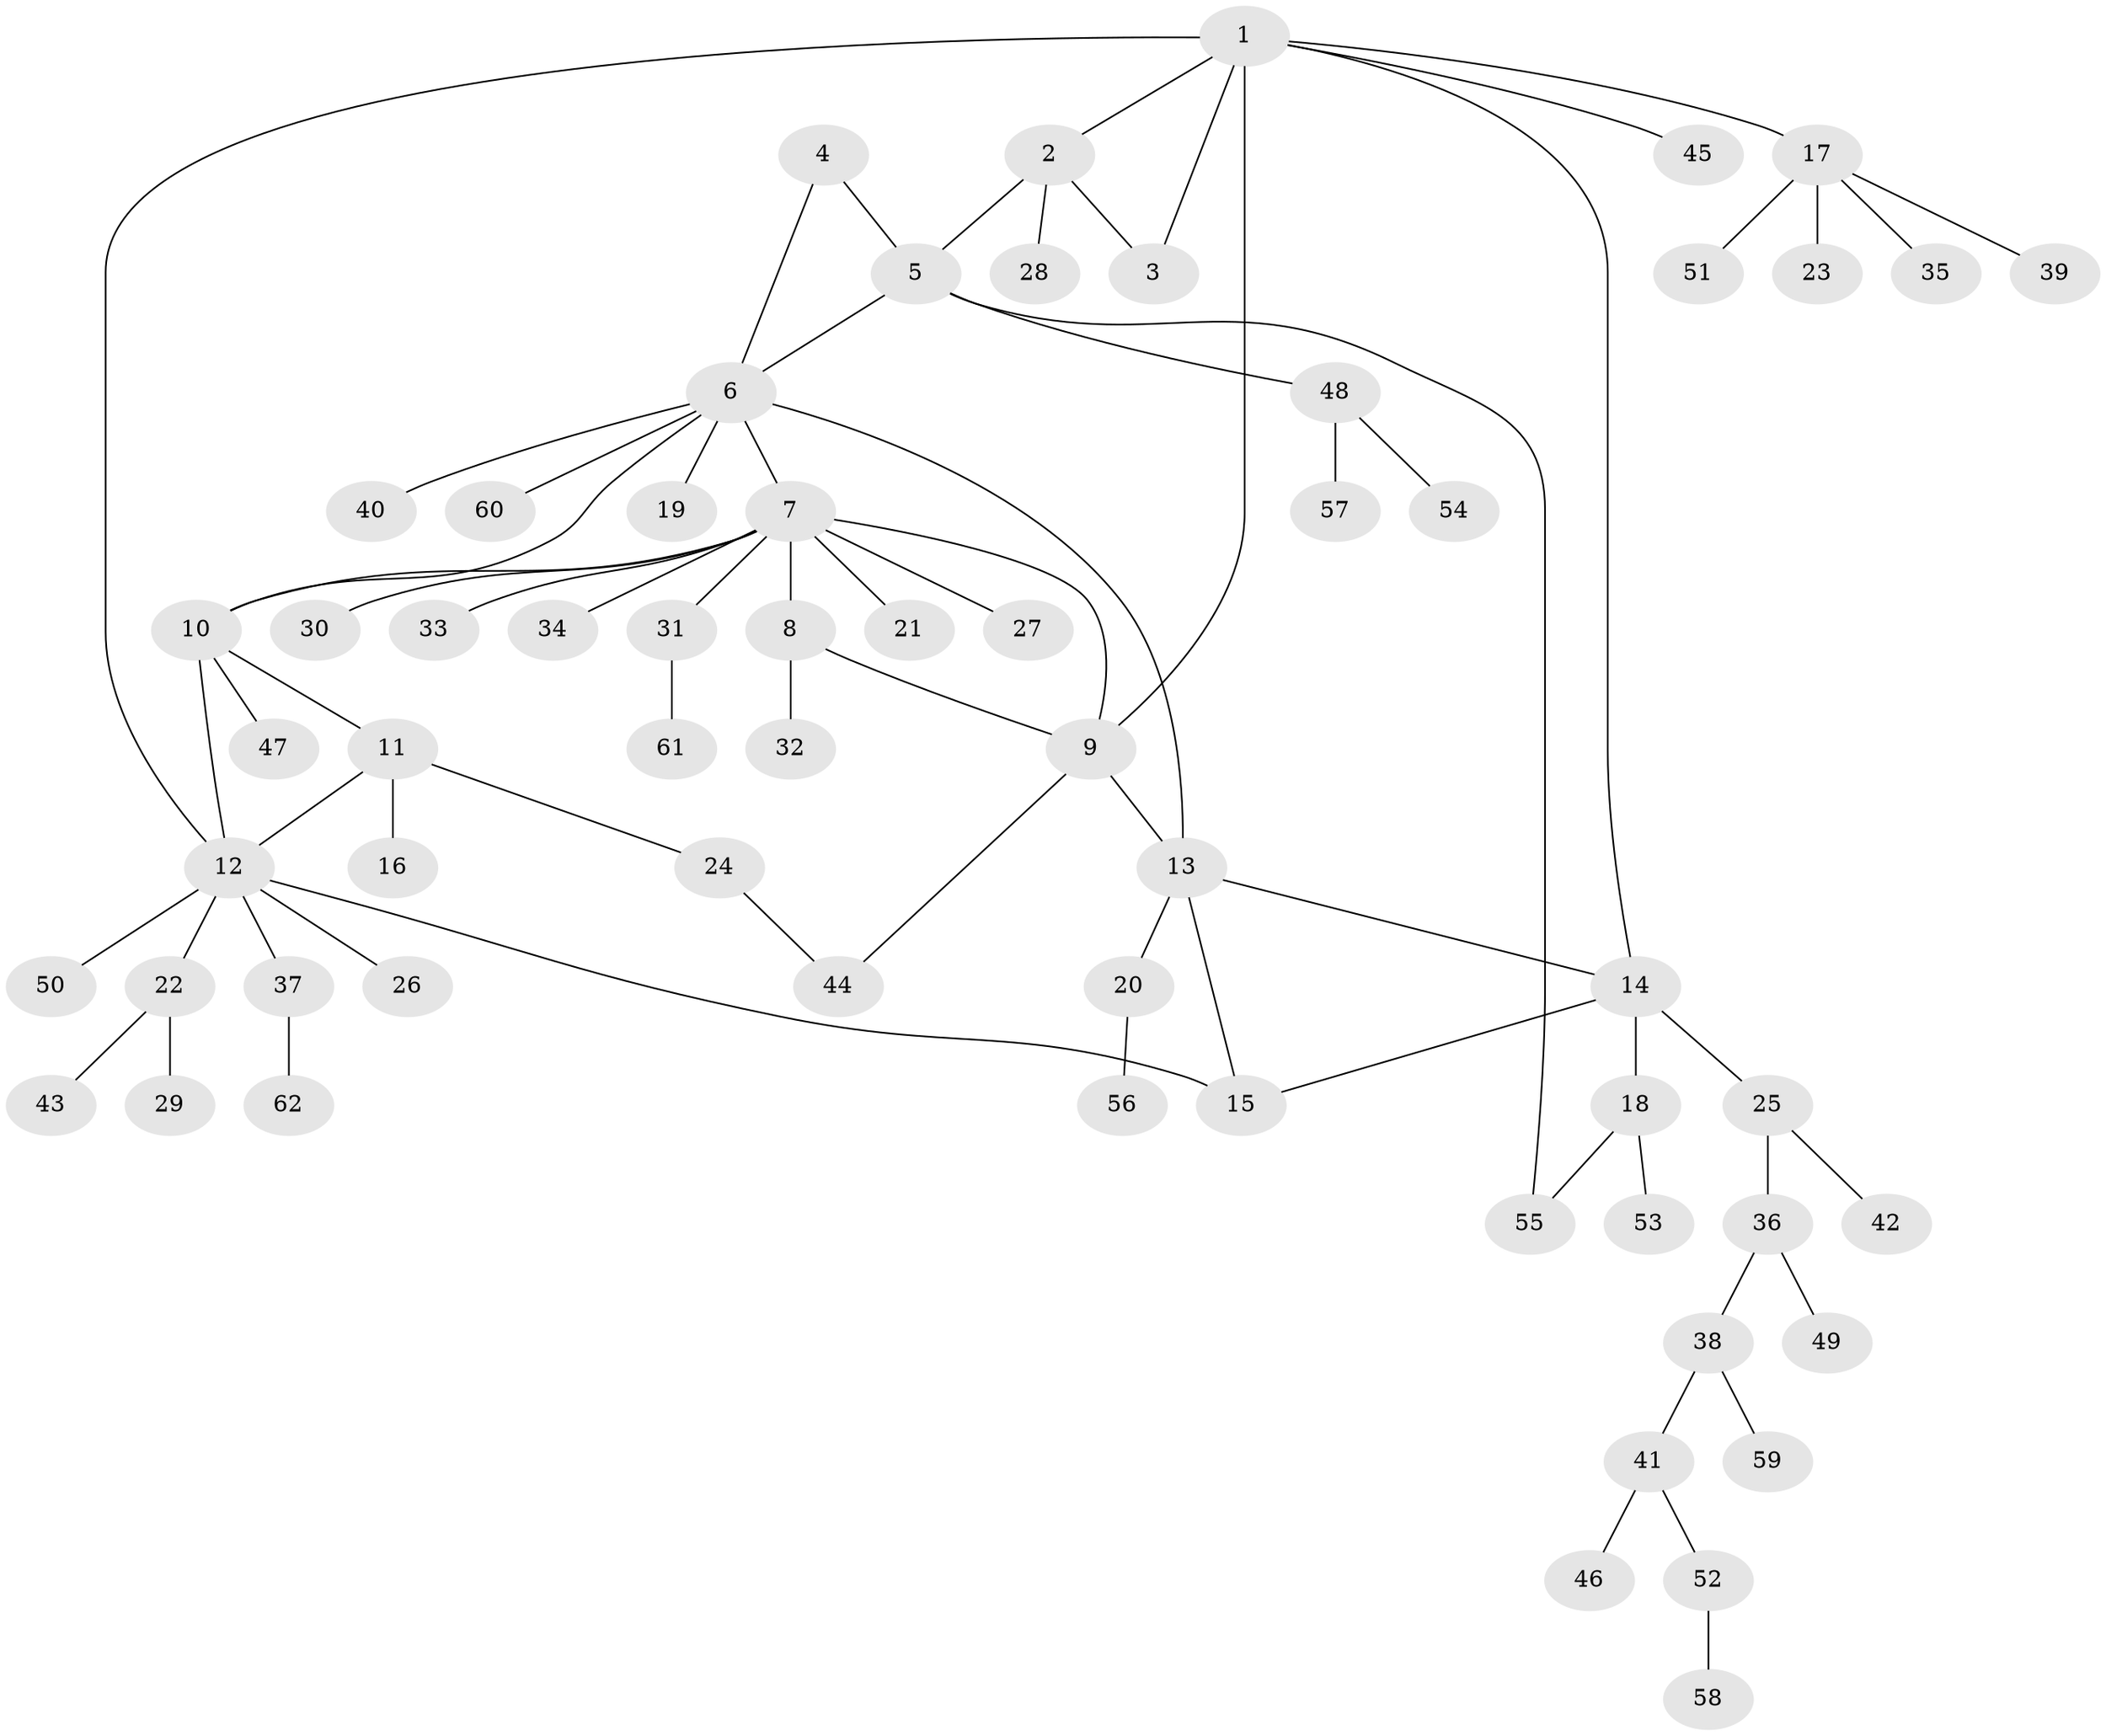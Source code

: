 // coarse degree distribution, {8: 0.06666666666666667, 1: 0.6, 4: 0.06666666666666667, 6: 0.06666666666666667, 5: 0.044444444444444446, 2: 0.13333333333333333, 3: 0.022222222222222223}
// Generated by graph-tools (version 1.1) at 2025/42/03/06/25 10:42:12]
// undirected, 62 vertices, 74 edges
graph export_dot {
graph [start="1"]
  node [color=gray90,style=filled];
  1;
  2;
  3;
  4;
  5;
  6;
  7;
  8;
  9;
  10;
  11;
  12;
  13;
  14;
  15;
  16;
  17;
  18;
  19;
  20;
  21;
  22;
  23;
  24;
  25;
  26;
  27;
  28;
  29;
  30;
  31;
  32;
  33;
  34;
  35;
  36;
  37;
  38;
  39;
  40;
  41;
  42;
  43;
  44;
  45;
  46;
  47;
  48;
  49;
  50;
  51;
  52;
  53;
  54;
  55;
  56;
  57;
  58;
  59;
  60;
  61;
  62;
  1 -- 2;
  1 -- 3;
  1 -- 9;
  1 -- 12;
  1 -- 14;
  1 -- 17;
  1 -- 45;
  2 -- 3;
  2 -- 5;
  2 -- 28;
  4 -- 5;
  4 -- 6;
  5 -- 6;
  5 -- 48;
  5 -- 55;
  6 -- 7;
  6 -- 10;
  6 -- 13;
  6 -- 19;
  6 -- 40;
  6 -- 60;
  7 -- 8;
  7 -- 9;
  7 -- 10;
  7 -- 21;
  7 -- 27;
  7 -- 30;
  7 -- 31;
  7 -- 33;
  7 -- 34;
  8 -- 9;
  8 -- 32;
  9 -- 13;
  9 -- 44;
  10 -- 11;
  10 -- 12;
  10 -- 47;
  11 -- 12;
  11 -- 16;
  11 -- 24;
  12 -- 15;
  12 -- 22;
  12 -- 26;
  12 -- 37;
  12 -- 50;
  13 -- 14;
  13 -- 15;
  13 -- 20;
  14 -- 15;
  14 -- 18;
  14 -- 25;
  17 -- 23;
  17 -- 35;
  17 -- 39;
  17 -- 51;
  18 -- 53;
  18 -- 55;
  20 -- 56;
  22 -- 29;
  22 -- 43;
  24 -- 44;
  25 -- 36;
  25 -- 42;
  31 -- 61;
  36 -- 38;
  36 -- 49;
  37 -- 62;
  38 -- 41;
  38 -- 59;
  41 -- 46;
  41 -- 52;
  48 -- 54;
  48 -- 57;
  52 -- 58;
}
